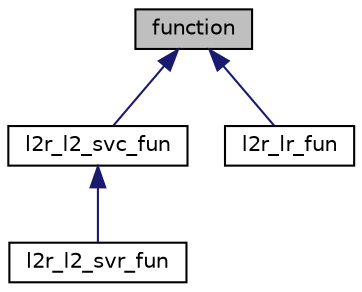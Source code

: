 digraph "function"
{
  edge [fontname="Helvetica",fontsize="10",labelfontname="Helvetica",labelfontsize="10"];
  node [fontname="Helvetica",fontsize="10",shape=record];
  Node1 [label="function",height=0.2,width=0.4,color="black", fillcolor="grey75", style="filled", fontcolor="black"];
  Node1 -> Node2 [dir="back",color="midnightblue",fontsize="10",style="solid",fontname="Helvetica"];
  Node2 [label="l2r_l2_svc_fun",height=0.2,width=0.4,color="black", fillcolor="white", style="filled",URL="$classl2r__l2__svc__fun.html"];
  Node2 -> Node3 [dir="back",color="midnightblue",fontsize="10",style="solid",fontname="Helvetica"];
  Node3 [label="l2r_l2_svr_fun",height=0.2,width=0.4,color="black", fillcolor="white", style="filled",URL="$classl2r__l2__svr__fun.html"];
  Node1 -> Node4 [dir="back",color="midnightblue",fontsize="10",style="solid",fontname="Helvetica"];
  Node4 [label="l2r_lr_fun",height=0.2,width=0.4,color="black", fillcolor="white", style="filled",URL="$classl2r__lr__fun.html"];
}
